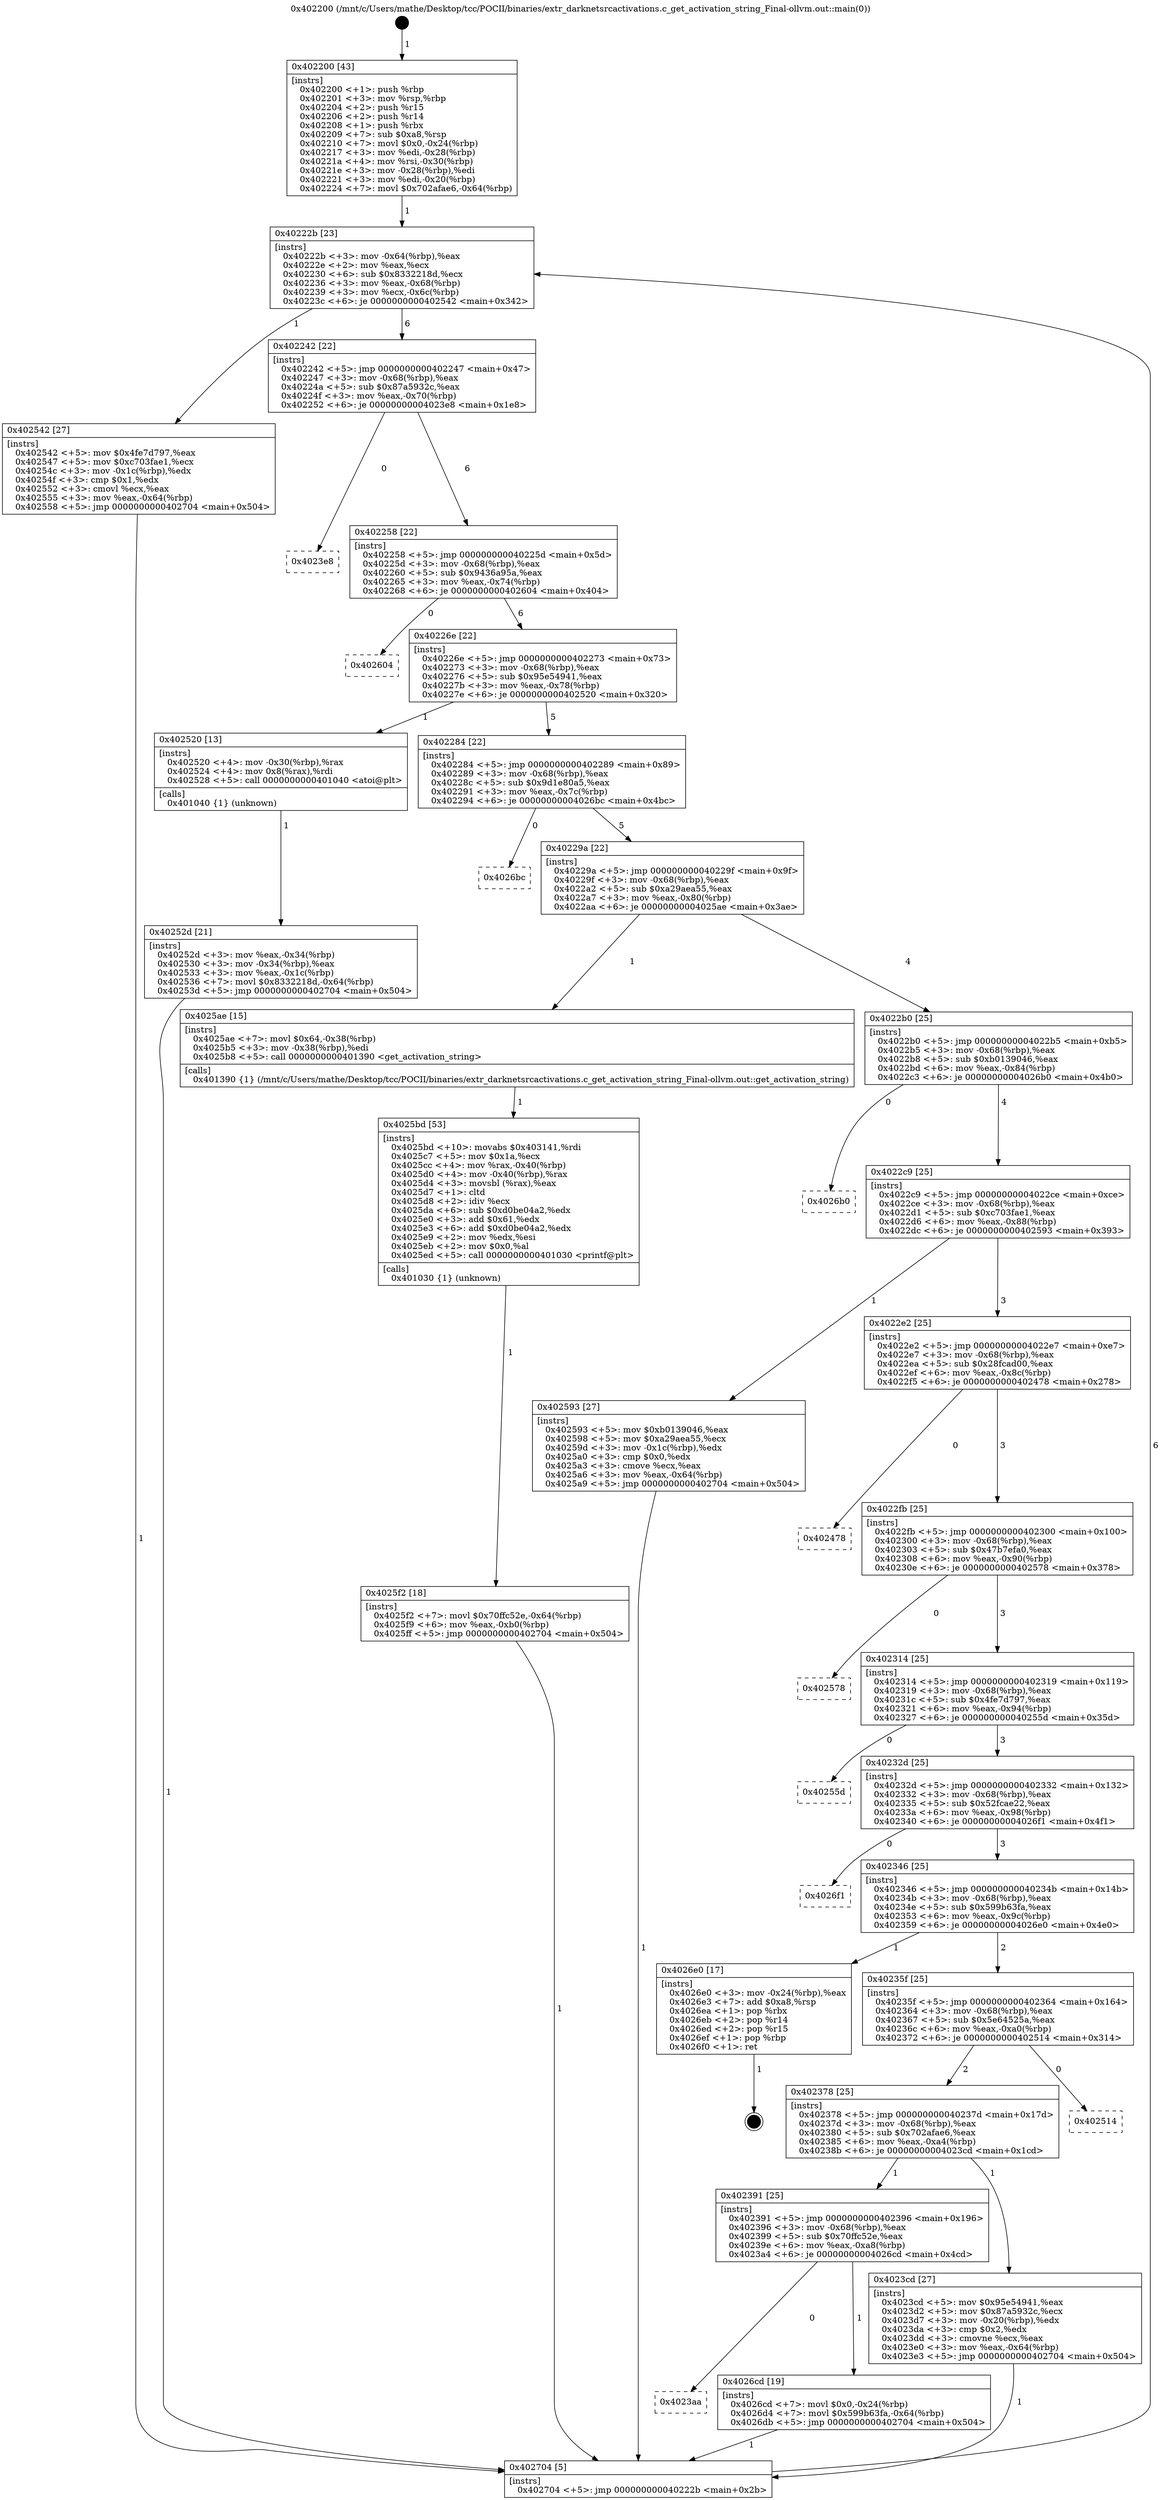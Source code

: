 digraph "0x402200" {
  label = "0x402200 (/mnt/c/Users/mathe/Desktop/tcc/POCII/binaries/extr_darknetsrcactivations.c_get_activation_string_Final-ollvm.out::main(0))"
  labelloc = "t"
  node[shape=record]

  Entry [label="",width=0.3,height=0.3,shape=circle,fillcolor=black,style=filled]
  "0x40222b" [label="{
     0x40222b [23]\l
     | [instrs]\l
     &nbsp;&nbsp;0x40222b \<+3\>: mov -0x64(%rbp),%eax\l
     &nbsp;&nbsp;0x40222e \<+2\>: mov %eax,%ecx\l
     &nbsp;&nbsp;0x402230 \<+6\>: sub $0x8332218d,%ecx\l
     &nbsp;&nbsp;0x402236 \<+3\>: mov %eax,-0x68(%rbp)\l
     &nbsp;&nbsp;0x402239 \<+3\>: mov %ecx,-0x6c(%rbp)\l
     &nbsp;&nbsp;0x40223c \<+6\>: je 0000000000402542 \<main+0x342\>\l
  }"]
  "0x402542" [label="{
     0x402542 [27]\l
     | [instrs]\l
     &nbsp;&nbsp;0x402542 \<+5\>: mov $0x4fe7d797,%eax\l
     &nbsp;&nbsp;0x402547 \<+5\>: mov $0xc703fae1,%ecx\l
     &nbsp;&nbsp;0x40254c \<+3\>: mov -0x1c(%rbp),%edx\l
     &nbsp;&nbsp;0x40254f \<+3\>: cmp $0x1,%edx\l
     &nbsp;&nbsp;0x402552 \<+3\>: cmovl %ecx,%eax\l
     &nbsp;&nbsp;0x402555 \<+3\>: mov %eax,-0x64(%rbp)\l
     &nbsp;&nbsp;0x402558 \<+5\>: jmp 0000000000402704 \<main+0x504\>\l
  }"]
  "0x402242" [label="{
     0x402242 [22]\l
     | [instrs]\l
     &nbsp;&nbsp;0x402242 \<+5\>: jmp 0000000000402247 \<main+0x47\>\l
     &nbsp;&nbsp;0x402247 \<+3\>: mov -0x68(%rbp),%eax\l
     &nbsp;&nbsp;0x40224a \<+5\>: sub $0x87a5932c,%eax\l
     &nbsp;&nbsp;0x40224f \<+3\>: mov %eax,-0x70(%rbp)\l
     &nbsp;&nbsp;0x402252 \<+6\>: je 00000000004023e8 \<main+0x1e8\>\l
  }"]
  Exit [label="",width=0.3,height=0.3,shape=circle,fillcolor=black,style=filled,peripheries=2]
  "0x4023e8" [label="{
     0x4023e8\l
  }", style=dashed]
  "0x402258" [label="{
     0x402258 [22]\l
     | [instrs]\l
     &nbsp;&nbsp;0x402258 \<+5\>: jmp 000000000040225d \<main+0x5d\>\l
     &nbsp;&nbsp;0x40225d \<+3\>: mov -0x68(%rbp),%eax\l
     &nbsp;&nbsp;0x402260 \<+5\>: sub $0x9436a95a,%eax\l
     &nbsp;&nbsp;0x402265 \<+3\>: mov %eax,-0x74(%rbp)\l
     &nbsp;&nbsp;0x402268 \<+6\>: je 0000000000402604 \<main+0x404\>\l
  }"]
  "0x4023aa" [label="{
     0x4023aa\l
  }", style=dashed]
  "0x402604" [label="{
     0x402604\l
  }", style=dashed]
  "0x40226e" [label="{
     0x40226e [22]\l
     | [instrs]\l
     &nbsp;&nbsp;0x40226e \<+5\>: jmp 0000000000402273 \<main+0x73\>\l
     &nbsp;&nbsp;0x402273 \<+3\>: mov -0x68(%rbp),%eax\l
     &nbsp;&nbsp;0x402276 \<+5\>: sub $0x95e54941,%eax\l
     &nbsp;&nbsp;0x40227b \<+3\>: mov %eax,-0x78(%rbp)\l
     &nbsp;&nbsp;0x40227e \<+6\>: je 0000000000402520 \<main+0x320\>\l
  }"]
  "0x4026cd" [label="{
     0x4026cd [19]\l
     | [instrs]\l
     &nbsp;&nbsp;0x4026cd \<+7\>: movl $0x0,-0x24(%rbp)\l
     &nbsp;&nbsp;0x4026d4 \<+7\>: movl $0x599b63fa,-0x64(%rbp)\l
     &nbsp;&nbsp;0x4026db \<+5\>: jmp 0000000000402704 \<main+0x504\>\l
  }"]
  "0x402520" [label="{
     0x402520 [13]\l
     | [instrs]\l
     &nbsp;&nbsp;0x402520 \<+4\>: mov -0x30(%rbp),%rax\l
     &nbsp;&nbsp;0x402524 \<+4\>: mov 0x8(%rax),%rdi\l
     &nbsp;&nbsp;0x402528 \<+5\>: call 0000000000401040 \<atoi@plt\>\l
     | [calls]\l
     &nbsp;&nbsp;0x401040 \{1\} (unknown)\l
  }"]
  "0x402284" [label="{
     0x402284 [22]\l
     | [instrs]\l
     &nbsp;&nbsp;0x402284 \<+5\>: jmp 0000000000402289 \<main+0x89\>\l
     &nbsp;&nbsp;0x402289 \<+3\>: mov -0x68(%rbp),%eax\l
     &nbsp;&nbsp;0x40228c \<+5\>: sub $0x9d1e80a5,%eax\l
     &nbsp;&nbsp;0x402291 \<+3\>: mov %eax,-0x7c(%rbp)\l
     &nbsp;&nbsp;0x402294 \<+6\>: je 00000000004026bc \<main+0x4bc\>\l
  }"]
  "0x4025f2" [label="{
     0x4025f2 [18]\l
     | [instrs]\l
     &nbsp;&nbsp;0x4025f2 \<+7\>: movl $0x70ffc52e,-0x64(%rbp)\l
     &nbsp;&nbsp;0x4025f9 \<+6\>: mov %eax,-0xb0(%rbp)\l
     &nbsp;&nbsp;0x4025ff \<+5\>: jmp 0000000000402704 \<main+0x504\>\l
  }"]
  "0x4026bc" [label="{
     0x4026bc\l
  }", style=dashed]
  "0x40229a" [label="{
     0x40229a [22]\l
     | [instrs]\l
     &nbsp;&nbsp;0x40229a \<+5\>: jmp 000000000040229f \<main+0x9f\>\l
     &nbsp;&nbsp;0x40229f \<+3\>: mov -0x68(%rbp),%eax\l
     &nbsp;&nbsp;0x4022a2 \<+5\>: sub $0xa29aea55,%eax\l
     &nbsp;&nbsp;0x4022a7 \<+3\>: mov %eax,-0x80(%rbp)\l
     &nbsp;&nbsp;0x4022aa \<+6\>: je 00000000004025ae \<main+0x3ae\>\l
  }"]
  "0x4025bd" [label="{
     0x4025bd [53]\l
     | [instrs]\l
     &nbsp;&nbsp;0x4025bd \<+10\>: movabs $0x403141,%rdi\l
     &nbsp;&nbsp;0x4025c7 \<+5\>: mov $0x1a,%ecx\l
     &nbsp;&nbsp;0x4025cc \<+4\>: mov %rax,-0x40(%rbp)\l
     &nbsp;&nbsp;0x4025d0 \<+4\>: mov -0x40(%rbp),%rax\l
     &nbsp;&nbsp;0x4025d4 \<+3\>: movsbl (%rax),%eax\l
     &nbsp;&nbsp;0x4025d7 \<+1\>: cltd\l
     &nbsp;&nbsp;0x4025d8 \<+2\>: idiv %ecx\l
     &nbsp;&nbsp;0x4025da \<+6\>: sub $0xd0be04a2,%edx\l
     &nbsp;&nbsp;0x4025e0 \<+3\>: add $0x61,%edx\l
     &nbsp;&nbsp;0x4025e3 \<+6\>: add $0xd0be04a2,%edx\l
     &nbsp;&nbsp;0x4025e9 \<+2\>: mov %edx,%esi\l
     &nbsp;&nbsp;0x4025eb \<+2\>: mov $0x0,%al\l
     &nbsp;&nbsp;0x4025ed \<+5\>: call 0000000000401030 \<printf@plt\>\l
     | [calls]\l
     &nbsp;&nbsp;0x401030 \{1\} (unknown)\l
  }"]
  "0x4025ae" [label="{
     0x4025ae [15]\l
     | [instrs]\l
     &nbsp;&nbsp;0x4025ae \<+7\>: movl $0x64,-0x38(%rbp)\l
     &nbsp;&nbsp;0x4025b5 \<+3\>: mov -0x38(%rbp),%edi\l
     &nbsp;&nbsp;0x4025b8 \<+5\>: call 0000000000401390 \<get_activation_string\>\l
     | [calls]\l
     &nbsp;&nbsp;0x401390 \{1\} (/mnt/c/Users/mathe/Desktop/tcc/POCII/binaries/extr_darknetsrcactivations.c_get_activation_string_Final-ollvm.out::get_activation_string)\l
  }"]
  "0x4022b0" [label="{
     0x4022b0 [25]\l
     | [instrs]\l
     &nbsp;&nbsp;0x4022b0 \<+5\>: jmp 00000000004022b5 \<main+0xb5\>\l
     &nbsp;&nbsp;0x4022b5 \<+3\>: mov -0x68(%rbp),%eax\l
     &nbsp;&nbsp;0x4022b8 \<+5\>: sub $0xb0139046,%eax\l
     &nbsp;&nbsp;0x4022bd \<+6\>: mov %eax,-0x84(%rbp)\l
     &nbsp;&nbsp;0x4022c3 \<+6\>: je 00000000004026b0 \<main+0x4b0\>\l
  }"]
  "0x40252d" [label="{
     0x40252d [21]\l
     | [instrs]\l
     &nbsp;&nbsp;0x40252d \<+3\>: mov %eax,-0x34(%rbp)\l
     &nbsp;&nbsp;0x402530 \<+3\>: mov -0x34(%rbp),%eax\l
     &nbsp;&nbsp;0x402533 \<+3\>: mov %eax,-0x1c(%rbp)\l
     &nbsp;&nbsp;0x402536 \<+7\>: movl $0x8332218d,-0x64(%rbp)\l
     &nbsp;&nbsp;0x40253d \<+5\>: jmp 0000000000402704 \<main+0x504\>\l
  }"]
  "0x4026b0" [label="{
     0x4026b0\l
  }", style=dashed]
  "0x4022c9" [label="{
     0x4022c9 [25]\l
     | [instrs]\l
     &nbsp;&nbsp;0x4022c9 \<+5\>: jmp 00000000004022ce \<main+0xce\>\l
     &nbsp;&nbsp;0x4022ce \<+3\>: mov -0x68(%rbp),%eax\l
     &nbsp;&nbsp;0x4022d1 \<+5\>: sub $0xc703fae1,%eax\l
     &nbsp;&nbsp;0x4022d6 \<+6\>: mov %eax,-0x88(%rbp)\l
     &nbsp;&nbsp;0x4022dc \<+6\>: je 0000000000402593 \<main+0x393\>\l
  }"]
  "0x402200" [label="{
     0x402200 [43]\l
     | [instrs]\l
     &nbsp;&nbsp;0x402200 \<+1\>: push %rbp\l
     &nbsp;&nbsp;0x402201 \<+3\>: mov %rsp,%rbp\l
     &nbsp;&nbsp;0x402204 \<+2\>: push %r15\l
     &nbsp;&nbsp;0x402206 \<+2\>: push %r14\l
     &nbsp;&nbsp;0x402208 \<+1\>: push %rbx\l
     &nbsp;&nbsp;0x402209 \<+7\>: sub $0xa8,%rsp\l
     &nbsp;&nbsp;0x402210 \<+7\>: movl $0x0,-0x24(%rbp)\l
     &nbsp;&nbsp;0x402217 \<+3\>: mov %edi,-0x28(%rbp)\l
     &nbsp;&nbsp;0x40221a \<+4\>: mov %rsi,-0x30(%rbp)\l
     &nbsp;&nbsp;0x40221e \<+3\>: mov -0x28(%rbp),%edi\l
     &nbsp;&nbsp;0x402221 \<+3\>: mov %edi,-0x20(%rbp)\l
     &nbsp;&nbsp;0x402224 \<+7\>: movl $0x702afae6,-0x64(%rbp)\l
  }"]
  "0x402593" [label="{
     0x402593 [27]\l
     | [instrs]\l
     &nbsp;&nbsp;0x402593 \<+5\>: mov $0xb0139046,%eax\l
     &nbsp;&nbsp;0x402598 \<+5\>: mov $0xa29aea55,%ecx\l
     &nbsp;&nbsp;0x40259d \<+3\>: mov -0x1c(%rbp),%edx\l
     &nbsp;&nbsp;0x4025a0 \<+3\>: cmp $0x0,%edx\l
     &nbsp;&nbsp;0x4025a3 \<+3\>: cmove %ecx,%eax\l
     &nbsp;&nbsp;0x4025a6 \<+3\>: mov %eax,-0x64(%rbp)\l
     &nbsp;&nbsp;0x4025a9 \<+5\>: jmp 0000000000402704 \<main+0x504\>\l
  }"]
  "0x4022e2" [label="{
     0x4022e2 [25]\l
     | [instrs]\l
     &nbsp;&nbsp;0x4022e2 \<+5\>: jmp 00000000004022e7 \<main+0xe7\>\l
     &nbsp;&nbsp;0x4022e7 \<+3\>: mov -0x68(%rbp),%eax\l
     &nbsp;&nbsp;0x4022ea \<+5\>: sub $0x28fcad00,%eax\l
     &nbsp;&nbsp;0x4022ef \<+6\>: mov %eax,-0x8c(%rbp)\l
     &nbsp;&nbsp;0x4022f5 \<+6\>: je 0000000000402478 \<main+0x278\>\l
  }"]
  "0x402704" [label="{
     0x402704 [5]\l
     | [instrs]\l
     &nbsp;&nbsp;0x402704 \<+5\>: jmp 000000000040222b \<main+0x2b\>\l
  }"]
  "0x402478" [label="{
     0x402478\l
  }", style=dashed]
  "0x4022fb" [label="{
     0x4022fb [25]\l
     | [instrs]\l
     &nbsp;&nbsp;0x4022fb \<+5\>: jmp 0000000000402300 \<main+0x100\>\l
     &nbsp;&nbsp;0x402300 \<+3\>: mov -0x68(%rbp),%eax\l
     &nbsp;&nbsp;0x402303 \<+5\>: sub $0x47b7efa0,%eax\l
     &nbsp;&nbsp;0x402308 \<+6\>: mov %eax,-0x90(%rbp)\l
     &nbsp;&nbsp;0x40230e \<+6\>: je 0000000000402578 \<main+0x378\>\l
  }"]
  "0x402391" [label="{
     0x402391 [25]\l
     | [instrs]\l
     &nbsp;&nbsp;0x402391 \<+5\>: jmp 0000000000402396 \<main+0x196\>\l
     &nbsp;&nbsp;0x402396 \<+3\>: mov -0x68(%rbp),%eax\l
     &nbsp;&nbsp;0x402399 \<+5\>: sub $0x70ffc52e,%eax\l
     &nbsp;&nbsp;0x40239e \<+6\>: mov %eax,-0xa8(%rbp)\l
     &nbsp;&nbsp;0x4023a4 \<+6\>: je 00000000004026cd \<main+0x4cd\>\l
  }"]
  "0x402578" [label="{
     0x402578\l
  }", style=dashed]
  "0x402314" [label="{
     0x402314 [25]\l
     | [instrs]\l
     &nbsp;&nbsp;0x402314 \<+5\>: jmp 0000000000402319 \<main+0x119\>\l
     &nbsp;&nbsp;0x402319 \<+3\>: mov -0x68(%rbp),%eax\l
     &nbsp;&nbsp;0x40231c \<+5\>: sub $0x4fe7d797,%eax\l
     &nbsp;&nbsp;0x402321 \<+6\>: mov %eax,-0x94(%rbp)\l
     &nbsp;&nbsp;0x402327 \<+6\>: je 000000000040255d \<main+0x35d\>\l
  }"]
  "0x4023cd" [label="{
     0x4023cd [27]\l
     | [instrs]\l
     &nbsp;&nbsp;0x4023cd \<+5\>: mov $0x95e54941,%eax\l
     &nbsp;&nbsp;0x4023d2 \<+5\>: mov $0x87a5932c,%ecx\l
     &nbsp;&nbsp;0x4023d7 \<+3\>: mov -0x20(%rbp),%edx\l
     &nbsp;&nbsp;0x4023da \<+3\>: cmp $0x2,%edx\l
     &nbsp;&nbsp;0x4023dd \<+3\>: cmovne %ecx,%eax\l
     &nbsp;&nbsp;0x4023e0 \<+3\>: mov %eax,-0x64(%rbp)\l
     &nbsp;&nbsp;0x4023e3 \<+5\>: jmp 0000000000402704 \<main+0x504\>\l
  }"]
  "0x40255d" [label="{
     0x40255d\l
  }", style=dashed]
  "0x40232d" [label="{
     0x40232d [25]\l
     | [instrs]\l
     &nbsp;&nbsp;0x40232d \<+5\>: jmp 0000000000402332 \<main+0x132\>\l
     &nbsp;&nbsp;0x402332 \<+3\>: mov -0x68(%rbp),%eax\l
     &nbsp;&nbsp;0x402335 \<+5\>: sub $0x52fcae22,%eax\l
     &nbsp;&nbsp;0x40233a \<+6\>: mov %eax,-0x98(%rbp)\l
     &nbsp;&nbsp;0x402340 \<+6\>: je 00000000004026f1 \<main+0x4f1\>\l
  }"]
  "0x402378" [label="{
     0x402378 [25]\l
     | [instrs]\l
     &nbsp;&nbsp;0x402378 \<+5\>: jmp 000000000040237d \<main+0x17d\>\l
     &nbsp;&nbsp;0x40237d \<+3\>: mov -0x68(%rbp),%eax\l
     &nbsp;&nbsp;0x402380 \<+5\>: sub $0x702afae6,%eax\l
     &nbsp;&nbsp;0x402385 \<+6\>: mov %eax,-0xa4(%rbp)\l
     &nbsp;&nbsp;0x40238b \<+6\>: je 00000000004023cd \<main+0x1cd\>\l
  }"]
  "0x4026f1" [label="{
     0x4026f1\l
  }", style=dashed]
  "0x402346" [label="{
     0x402346 [25]\l
     | [instrs]\l
     &nbsp;&nbsp;0x402346 \<+5\>: jmp 000000000040234b \<main+0x14b\>\l
     &nbsp;&nbsp;0x40234b \<+3\>: mov -0x68(%rbp),%eax\l
     &nbsp;&nbsp;0x40234e \<+5\>: sub $0x599b63fa,%eax\l
     &nbsp;&nbsp;0x402353 \<+6\>: mov %eax,-0x9c(%rbp)\l
     &nbsp;&nbsp;0x402359 \<+6\>: je 00000000004026e0 \<main+0x4e0\>\l
  }"]
  "0x402514" [label="{
     0x402514\l
  }", style=dashed]
  "0x4026e0" [label="{
     0x4026e0 [17]\l
     | [instrs]\l
     &nbsp;&nbsp;0x4026e0 \<+3\>: mov -0x24(%rbp),%eax\l
     &nbsp;&nbsp;0x4026e3 \<+7\>: add $0xa8,%rsp\l
     &nbsp;&nbsp;0x4026ea \<+1\>: pop %rbx\l
     &nbsp;&nbsp;0x4026eb \<+2\>: pop %r14\l
     &nbsp;&nbsp;0x4026ed \<+2\>: pop %r15\l
     &nbsp;&nbsp;0x4026ef \<+1\>: pop %rbp\l
     &nbsp;&nbsp;0x4026f0 \<+1\>: ret\l
  }"]
  "0x40235f" [label="{
     0x40235f [25]\l
     | [instrs]\l
     &nbsp;&nbsp;0x40235f \<+5\>: jmp 0000000000402364 \<main+0x164\>\l
     &nbsp;&nbsp;0x402364 \<+3\>: mov -0x68(%rbp),%eax\l
     &nbsp;&nbsp;0x402367 \<+5\>: sub $0x5e64525a,%eax\l
     &nbsp;&nbsp;0x40236c \<+6\>: mov %eax,-0xa0(%rbp)\l
     &nbsp;&nbsp;0x402372 \<+6\>: je 0000000000402514 \<main+0x314\>\l
  }"]
  Entry -> "0x402200" [label=" 1"]
  "0x40222b" -> "0x402542" [label=" 1"]
  "0x40222b" -> "0x402242" [label=" 6"]
  "0x4026e0" -> Exit [label=" 1"]
  "0x402242" -> "0x4023e8" [label=" 0"]
  "0x402242" -> "0x402258" [label=" 6"]
  "0x4026cd" -> "0x402704" [label=" 1"]
  "0x402258" -> "0x402604" [label=" 0"]
  "0x402258" -> "0x40226e" [label=" 6"]
  "0x402391" -> "0x4023aa" [label=" 0"]
  "0x40226e" -> "0x402520" [label=" 1"]
  "0x40226e" -> "0x402284" [label=" 5"]
  "0x402391" -> "0x4026cd" [label=" 1"]
  "0x402284" -> "0x4026bc" [label=" 0"]
  "0x402284" -> "0x40229a" [label=" 5"]
  "0x4025f2" -> "0x402704" [label=" 1"]
  "0x40229a" -> "0x4025ae" [label=" 1"]
  "0x40229a" -> "0x4022b0" [label=" 4"]
  "0x4025bd" -> "0x4025f2" [label=" 1"]
  "0x4022b0" -> "0x4026b0" [label=" 0"]
  "0x4022b0" -> "0x4022c9" [label=" 4"]
  "0x4025ae" -> "0x4025bd" [label=" 1"]
  "0x4022c9" -> "0x402593" [label=" 1"]
  "0x4022c9" -> "0x4022e2" [label=" 3"]
  "0x402593" -> "0x402704" [label=" 1"]
  "0x4022e2" -> "0x402478" [label=" 0"]
  "0x4022e2" -> "0x4022fb" [label=" 3"]
  "0x402542" -> "0x402704" [label=" 1"]
  "0x4022fb" -> "0x402578" [label=" 0"]
  "0x4022fb" -> "0x402314" [label=" 3"]
  "0x40252d" -> "0x402704" [label=" 1"]
  "0x402314" -> "0x40255d" [label=" 0"]
  "0x402314" -> "0x40232d" [label=" 3"]
  "0x402520" -> "0x40252d" [label=" 1"]
  "0x40232d" -> "0x4026f1" [label=" 0"]
  "0x40232d" -> "0x402346" [label=" 3"]
  "0x402200" -> "0x40222b" [label=" 1"]
  "0x402346" -> "0x4026e0" [label=" 1"]
  "0x402346" -> "0x40235f" [label=" 2"]
  "0x4023cd" -> "0x402704" [label=" 1"]
  "0x40235f" -> "0x402514" [label=" 0"]
  "0x40235f" -> "0x402378" [label=" 2"]
  "0x402704" -> "0x40222b" [label=" 6"]
  "0x402378" -> "0x4023cd" [label=" 1"]
  "0x402378" -> "0x402391" [label=" 1"]
}
